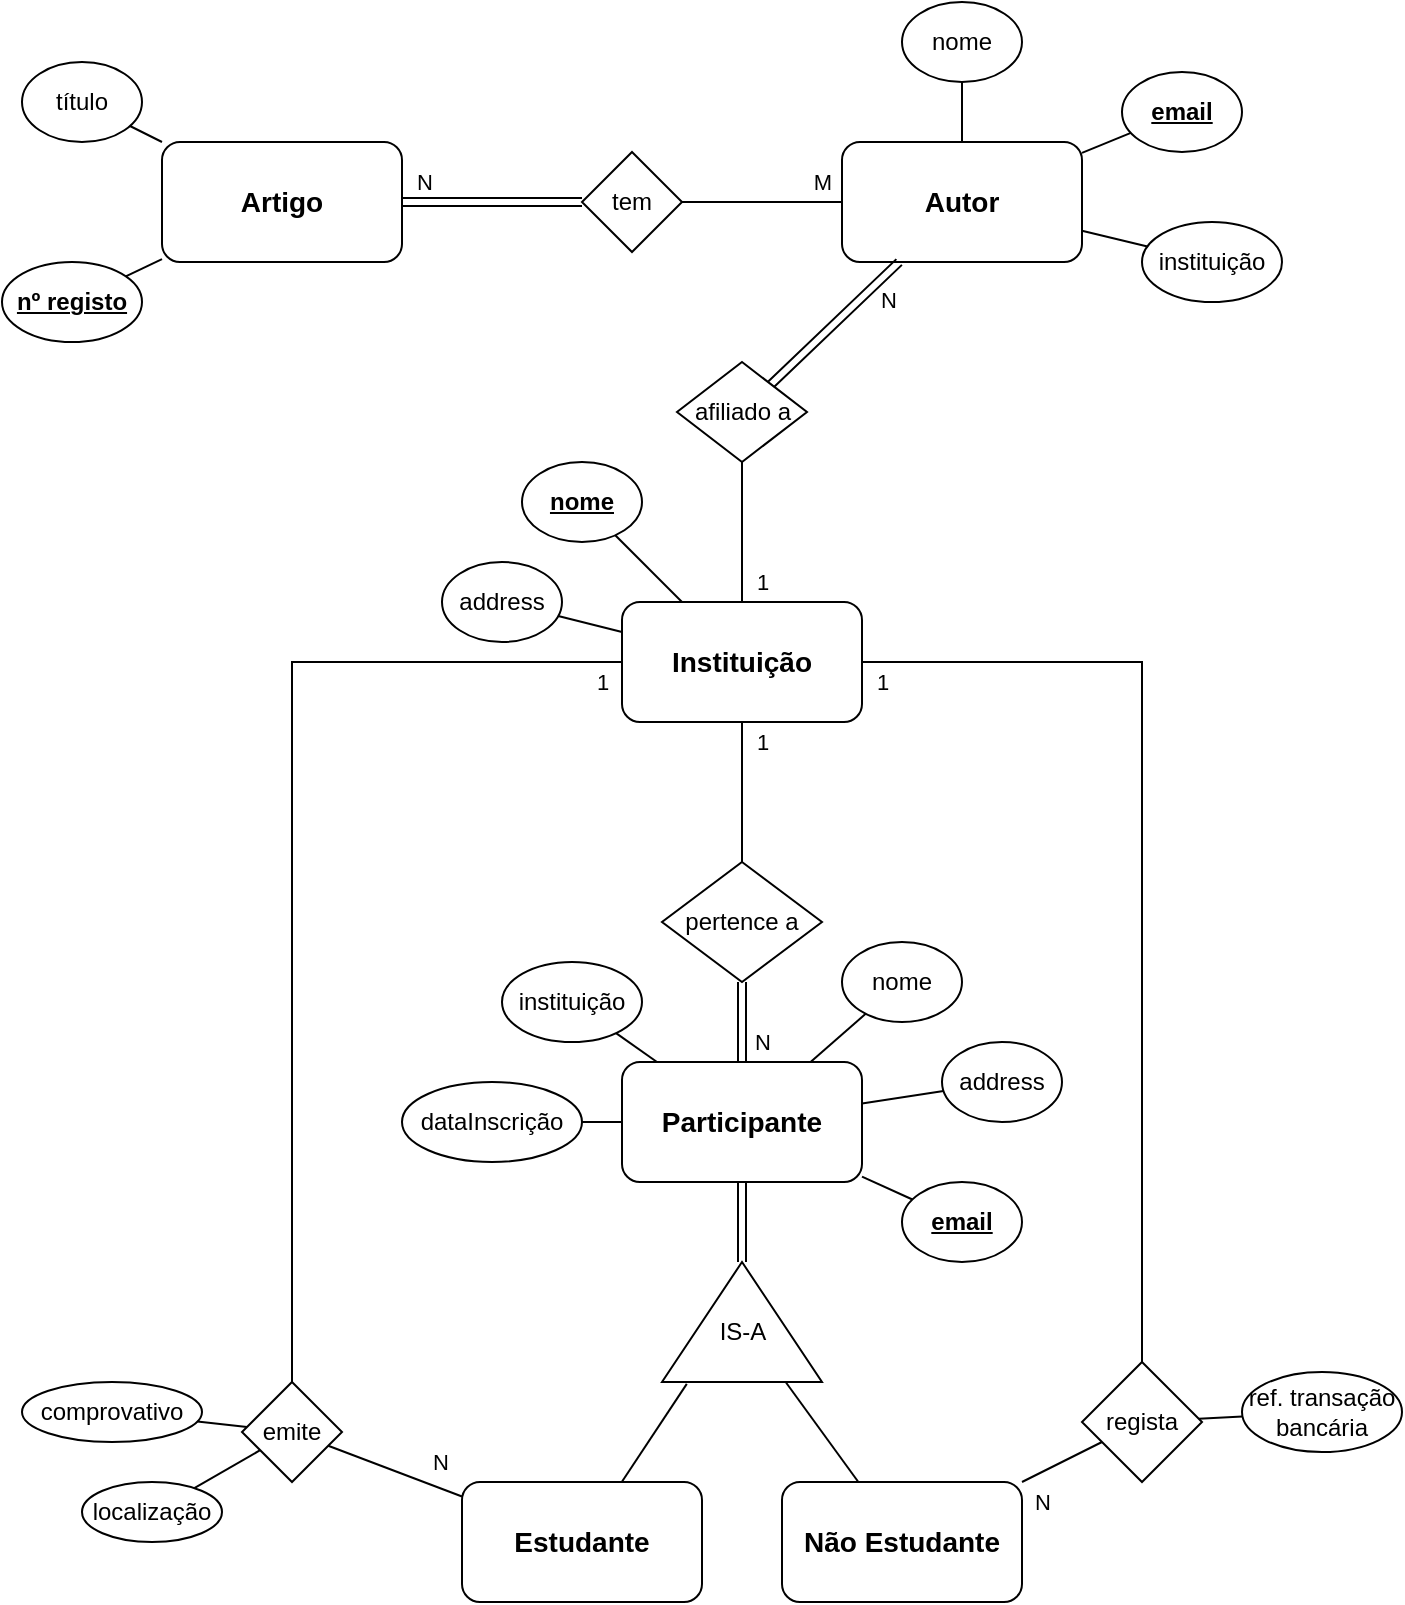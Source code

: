 <mxfile version="26.1.0">
  <diagram name="Página-1" id="QUByvhJLqShQEcAQ7hVG">
    <mxGraphModel dx="777" dy="776" grid="1" gridSize="10" guides="1" tooltips="1" connect="1" arrows="1" fold="1" page="1" pageScale="1" pageWidth="827" pageHeight="1169" math="0" shadow="0">
      <root>
        <mxCell id="0" />
        <mxCell id="1" parent="0" />
        <mxCell id="nzQGI6zBzVJNUCXNgy-H-1" value="&lt;font style=&quot;font-size: 14px;&quot;&gt;&lt;b&gt;Artigo&lt;/b&gt;&lt;/font&gt;" style="rounded=1;whiteSpace=wrap;html=1;" parent="1" vertex="1">
          <mxGeometry x="190" y="370" width="120" height="60" as="geometry" />
        </mxCell>
        <mxCell id="nzQGI6zBzVJNUCXNgy-H-3" value="&lt;font style=&quot;font-size: 14px;&quot;&gt;&lt;b&gt;Participante&lt;/b&gt;&lt;/font&gt;" style="rounded=1;whiteSpace=wrap;html=1;" parent="1" vertex="1">
          <mxGeometry x="420" y="830" width="120" height="60" as="geometry" />
        </mxCell>
        <mxCell id="nzQGI6zBzVJNUCXNgy-H-4" value="&lt;font style=&quot;font-size: 14px;&quot;&gt;&lt;b&gt;Instituição&lt;/b&gt;&lt;/font&gt;" style="rounded=1;whiteSpace=wrap;html=1;" parent="1" vertex="1">
          <mxGeometry x="420" y="600" width="120" height="60" as="geometry" />
        </mxCell>
        <mxCell id="nzQGI6zBzVJNUCXNgy-H-5" value="&lt;font style=&quot;font-size: 14px;&quot;&gt;&lt;b&gt;Autor&lt;/b&gt;&lt;/font&gt;" style="rounded=1;whiteSpace=wrap;html=1;" parent="1" vertex="1">
          <mxGeometry x="530" y="370" width="120" height="60" as="geometry" />
        </mxCell>
        <mxCell id="nzQGI6zBzVJNUCXNgy-H-6" value="tem" style="rhombus;whiteSpace=wrap;html=1;" parent="1" vertex="1">
          <mxGeometry x="400" y="375" width="50" height="50" as="geometry" />
        </mxCell>
        <mxCell id="nzQGI6zBzVJNUCXNgy-H-7" value="afiliado a" style="rhombus;whiteSpace=wrap;html=1;" parent="1" vertex="1">
          <mxGeometry x="447.5" y="480" width="65" height="50" as="geometry" />
        </mxCell>
        <mxCell id="nzQGI6zBzVJNUCXNgy-H-8" value="pertence a" style="rhombus;whiteSpace=wrap;html=1;" parent="1" vertex="1">
          <mxGeometry x="440" y="730" width="80" height="60" as="geometry" />
        </mxCell>
        <mxCell id="nzQGI6zBzVJNUCXNgy-H-11" value="" style="triangle;whiteSpace=wrap;html=1;rotation=-90;" parent="1" vertex="1">
          <mxGeometry x="450" y="920" width="60" height="80" as="geometry" />
        </mxCell>
        <mxCell id="nzQGI6zBzVJNUCXNgy-H-12" value="IS-A" style="text;html=1;align=center;verticalAlign=middle;resizable=0;points=[];autosize=1;strokeColor=none;fillColor=none;" parent="1" vertex="1">
          <mxGeometry x="455" y="950" width="50" height="30" as="geometry" />
        </mxCell>
        <mxCell id="nzQGI6zBzVJNUCXNgy-H-14" value="&lt;font style=&quot;font-size: 14px;&quot;&gt;&lt;b&gt;Não Estudante&lt;/b&gt;&lt;/font&gt;" style="rounded=1;whiteSpace=wrap;html=1;" parent="1" vertex="1">
          <mxGeometry x="500" y="1040" width="120" height="60" as="geometry" />
        </mxCell>
        <mxCell id="nzQGI6zBzVJNUCXNgy-H-15" value="&lt;font style=&quot;font-size: 14px;&quot;&gt;&lt;b&gt;Estudante&lt;/b&gt;&lt;/font&gt;" style="rounded=1;whiteSpace=wrap;html=1;" parent="1" vertex="1">
          <mxGeometry x="340" y="1040" width="120" height="60" as="geometry" />
        </mxCell>
        <mxCell id="nzQGI6zBzVJNUCXNgy-H-18" value="1" style="endArrow=none;html=1;rounded=0;" parent="1" source="nzQGI6zBzVJNUCXNgy-H-8" target="nzQGI6zBzVJNUCXNgy-H-4" edge="1">
          <mxGeometry x="0.714" y="-10" width="50" height="50" relative="1" as="geometry">
            <mxPoint x="125" y="644" as="sourcePoint" />
            <mxPoint x="175" y="594" as="targetPoint" />
            <mxPoint as="offset" />
          </mxGeometry>
        </mxCell>
        <mxCell id="nzQGI6zBzVJNUCXNgy-H-19" value="1" style="endArrow=none;html=1;rounded=0;" parent="1" source="nzQGI6zBzVJNUCXNgy-H-4" target="nzQGI6zBzVJNUCXNgy-H-7" edge="1">
          <mxGeometry x="-0.714" y="-10" width="50" height="50" relative="1" as="geometry">
            <mxPoint x="135" y="654" as="sourcePoint" />
            <mxPoint x="185" y="604" as="targetPoint" />
            <mxPoint as="offset" />
          </mxGeometry>
        </mxCell>
        <mxCell id="nzQGI6zBzVJNUCXNgy-H-20" value="N" style="endArrow=none;html=1;rounded=0;shape=link;" parent="1" source="nzQGI6zBzVJNUCXNgy-H-7" target="nzQGI6zBzVJNUCXNgy-H-5" edge="1">
          <mxGeometry x="0.6" y="-10" width="50" height="50" relative="1" as="geometry">
            <mxPoint x="255" y="664" as="sourcePoint" />
            <mxPoint x="305" y="614" as="targetPoint" />
            <mxPoint as="offset" />
          </mxGeometry>
        </mxCell>
        <mxCell id="nzQGI6zBzVJNUCXNgy-H-21" value="M" style="endArrow=none;html=1;rounded=0;" parent="1" source="nzQGI6zBzVJNUCXNgy-H-5" target="nzQGI6zBzVJNUCXNgy-H-6" edge="1">
          <mxGeometry x="-0.75" y="-10" width="50" height="50" relative="1" as="geometry">
            <mxPoint x="265" y="674" as="sourcePoint" />
            <mxPoint x="315" y="624" as="targetPoint" />
            <mxPoint as="offset" />
          </mxGeometry>
        </mxCell>
        <mxCell id="nzQGI6zBzVJNUCXNgy-H-22" value="" style="endArrow=none;html=1;rounded=0;shape=link;" parent="1" source="nzQGI6zBzVJNUCXNgy-H-6" target="nzQGI6zBzVJNUCXNgy-H-1" edge="1">
          <mxGeometry width="50" height="50" relative="1" as="geometry">
            <mxPoint x="275" y="684" as="sourcePoint" />
            <mxPoint x="325" y="634" as="targetPoint" />
          </mxGeometry>
        </mxCell>
        <mxCell id="nzQGI6zBzVJNUCXNgy-H-61" value="N" style="edgeLabel;html=1;align=center;verticalAlign=middle;resizable=0;points=[];" parent="nzQGI6zBzVJNUCXNgy-H-22" vertex="1" connectable="0">
          <mxGeometry x="0.097" y="2" relative="1" as="geometry">
            <mxPoint x="-30" y="-12" as="offset" />
          </mxGeometry>
        </mxCell>
        <mxCell id="nzQGI6zBzVJNUCXNgy-H-24" value="" style="endArrow=none;html=1;rounded=0;" parent="1" source="nzQGI6zBzVJNUCXNgy-H-14" target="nzQGI6zBzVJNUCXNgy-H-11" edge="1">
          <mxGeometry width="50" height="50" relative="1" as="geometry">
            <mxPoint x="135" y="654" as="sourcePoint" />
            <mxPoint x="185" y="604" as="targetPoint" />
          </mxGeometry>
        </mxCell>
        <mxCell id="nzQGI6zBzVJNUCXNgy-H-25" value="" style="endArrow=none;html=1;rounded=0;entryX=-0.016;entryY=0.155;entryDx=0;entryDy=0;entryPerimeter=0;" parent="1" source="nzQGI6zBzVJNUCXNgy-H-15" target="nzQGI6zBzVJNUCXNgy-H-11" edge="1">
          <mxGeometry width="50" height="50" relative="1" as="geometry">
            <mxPoint x="145" y="664" as="sourcePoint" />
            <mxPoint x="195" y="614" as="targetPoint" />
          </mxGeometry>
        </mxCell>
        <mxCell id="nzQGI6zBzVJNUCXNgy-H-26" value="" style="endArrow=none;html=1;rounded=0;shape=link;" parent="1" source="nzQGI6zBzVJNUCXNgy-H-11" target="nzQGI6zBzVJNUCXNgy-H-3" edge="1">
          <mxGeometry width="50" height="50" relative="1" as="geometry">
            <mxPoint x="155" y="674" as="sourcePoint" />
            <mxPoint x="205" y="624" as="targetPoint" />
          </mxGeometry>
        </mxCell>
        <mxCell id="nzQGI6zBzVJNUCXNgy-H-27" value="N" style="endArrow=none;html=1;rounded=0;shape=link;" parent="1" source="nzQGI6zBzVJNUCXNgy-H-3" target="nzQGI6zBzVJNUCXNgy-H-8" edge="1">
          <mxGeometry x="-0.5" y="-10" width="50" height="50" relative="1" as="geometry">
            <mxPoint x="165" y="684" as="sourcePoint" />
            <mxPoint x="215" y="634" as="targetPoint" />
            <mxPoint as="offset" />
          </mxGeometry>
        </mxCell>
        <mxCell id="nzQGI6zBzVJNUCXNgy-H-28" value="título" style="ellipse;whiteSpace=wrap;html=1;" parent="1" vertex="1">
          <mxGeometry x="120" y="330" width="60" height="40" as="geometry" />
        </mxCell>
        <mxCell id="nzQGI6zBzVJNUCXNgy-H-29" value="&lt;u&gt;&lt;b&gt;nº registo&lt;/b&gt;&lt;/u&gt;" style="ellipse;whiteSpace=wrap;html=1;" parent="1" vertex="1">
          <mxGeometry x="110" y="430" width="70" height="40" as="geometry" />
        </mxCell>
        <mxCell id="nzQGI6zBzVJNUCXNgy-H-31" value="" style="endArrow=none;html=1;rounded=0;" parent="1" source="nzQGI6zBzVJNUCXNgy-H-1" target="nzQGI6zBzVJNUCXNgy-H-29" edge="1">
          <mxGeometry width="50" height="50" relative="1" as="geometry">
            <mxPoint x="60" y="580" as="sourcePoint" />
            <mxPoint x="110" y="530" as="targetPoint" />
          </mxGeometry>
        </mxCell>
        <mxCell id="nzQGI6zBzVJNUCXNgy-H-32" value="" style="endArrow=none;html=1;rounded=0;" parent="1" source="nzQGI6zBzVJNUCXNgy-H-1" target="nzQGI6zBzVJNUCXNgy-H-28" edge="1">
          <mxGeometry width="50" height="50" relative="1" as="geometry">
            <mxPoint x="70" y="590" as="sourcePoint" />
            <mxPoint x="120" y="540" as="targetPoint" />
          </mxGeometry>
        </mxCell>
        <mxCell id="nzQGI6zBzVJNUCXNgy-H-33" value="&lt;b&gt;&lt;u&gt;email&lt;/u&gt;&lt;/b&gt;" style="ellipse;whiteSpace=wrap;html=1;" parent="1" vertex="1">
          <mxGeometry x="670" y="335" width="60" height="40" as="geometry" />
        </mxCell>
        <mxCell id="nzQGI6zBzVJNUCXNgy-H-34" value="nome" style="ellipse;whiteSpace=wrap;html=1;" parent="1" vertex="1">
          <mxGeometry x="560" y="300" width="60" height="40" as="geometry" />
        </mxCell>
        <mxCell id="nzQGI6zBzVJNUCXNgy-H-35" value="instituição" style="ellipse;whiteSpace=wrap;html=1;" parent="1" vertex="1">
          <mxGeometry x="680" y="410" width="70" height="40" as="geometry" />
        </mxCell>
        <mxCell id="nzQGI6zBzVJNUCXNgy-H-36" value="" style="endArrow=none;html=1;rounded=0;" parent="1" source="nzQGI6zBzVJNUCXNgy-H-5" target="nzQGI6zBzVJNUCXNgy-H-35" edge="1">
          <mxGeometry width="50" height="50" relative="1" as="geometry">
            <mxPoint x="500" y="490" as="sourcePoint" />
            <mxPoint x="550" y="440" as="targetPoint" />
          </mxGeometry>
        </mxCell>
        <mxCell id="nzQGI6zBzVJNUCXNgy-H-37" value="" style="endArrow=none;html=1;rounded=0;" parent="1" source="nzQGI6zBzVJNUCXNgy-H-5" target="nzQGI6zBzVJNUCXNgy-H-33" edge="1">
          <mxGeometry width="50" height="50" relative="1" as="geometry">
            <mxPoint x="645" y="410" as="sourcePoint" />
            <mxPoint x="695" y="360" as="targetPoint" />
          </mxGeometry>
        </mxCell>
        <mxCell id="nzQGI6zBzVJNUCXNgy-H-38" value="" style="endArrow=none;html=1;rounded=0;" parent="1" source="nzQGI6zBzVJNUCXNgy-H-5" target="nzQGI6zBzVJNUCXNgy-H-34" edge="1">
          <mxGeometry width="50" height="50" relative="1" as="geometry">
            <mxPoint x="80" y="600" as="sourcePoint" />
            <mxPoint x="130" y="550" as="targetPoint" />
          </mxGeometry>
        </mxCell>
        <mxCell id="nzQGI6zBzVJNUCXNgy-H-39" value="&lt;b&gt;&lt;u&gt;nome&lt;/u&gt;&lt;/b&gt;" style="ellipse;whiteSpace=wrap;html=1;" parent="1" vertex="1">
          <mxGeometry x="370" y="530" width="60" height="40" as="geometry" />
        </mxCell>
        <mxCell id="nzQGI6zBzVJNUCXNgy-H-40" value="address" style="ellipse;whiteSpace=wrap;html=1;" parent="1" vertex="1">
          <mxGeometry x="330" y="580" width="60" height="40" as="geometry" />
        </mxCell>
        <mxCell id="nzQGI6zBzVJNUCXNgy-H-41" value="" style="endArrow=none;html=1;rounded=0;" parent="1" source="nzQGI6zBzVJNUCXNgy-H-40" target="nzQGI6zBzVJNUCXNgy-H-4" edge="1">
          <mxGeometry width="50" height="50" relative="1" as="geometry">
            <mxPoint x="-50" y="580" as="sourcePoint" />
            <mxPoint y="530" as="targetPoint" />
          </mxGeometry>
        </mxCell>
        <mxCell id="nzQGI6zBzVJNUCXNgy-H-42" value="" style="endArrow=none;html=1;rounded=0;" parent="1" source="nzQGI6zBzVJNUCXNgy-H-4" target="nzQGI6zBzVJNUCXNgy-H-39" edge="1">
          <mxGeometry width="50" height="50" relative="1" as="geometry">
            <mxPoint x="-40" y="590" as="sourcePoint" />
            <mxPoint x="10" y="540" as="targetPoint" />
          </mxGeometry>
        </mxCell>
        <mxCell id="nzQGI6zBzVJNUCXNgy-H-44" value="regista" style="rhombus;whiteSpace=wrap;html=1;" parent="1" vertex="1">
          <mxGeometry x="650" y="980" width="60" height="60" as="geometry" />
        </mxCell>
        <mxCell id="nzQGI6zBzVJNUCXNgy-H-45" value="emite" style="rhombus;whiteSpace=wrap;html=1;" parent="1" vertex="1">
          <mxGeometry x="230" y="990" width="50" height="50" as="geometry" />
        </mxCell>
        <mxCell id="nzQGI6zBzVJNUCXNgy-H-46" value="N" style="endArrow=none;html=1;rounded=0;" parent="1" source="nzQGI6zBzVJNUCXNgy-H-15" target="nzQGI6zBzVJNUCXNgy-H-45" edge="1">
          <mxGeometry x="-0.568" y="-13" width="50" height="50" relative="1" as="geometry">
            <mxPoint x="254" y="840" as="sourcePoint" />
            <mxPoint x="304" y="790" as="targetPoint" />
            <mxPoint x="-1" as="offset" />
          </mxGeometry>
        </mxCell>
        <mxCell id="nzQGI6zBzVJNUCXNgy-H-47" value="1" style="endArrow=none;html=1;rounded=0;" parent="1" source="nzQGI6zBzVJNUCXNgy-H-44" target="nzQGI6zBzVJNUCXNgy-H-4" edge="1">
          <mxGeometry x="0.959" y="10" width="50" height="50" relative="1" as="geometry">
            <mxPoint x="264" y="850" as="sourcePoint" />
            <mxPoint x="314" y="800" as="targetPoint" />
            <Array as="points">
              <mxPoint x="680" y="630" />
            </Array>
            <mxPoint as="offset" />
          </mxGeometry>
        </mxCell>
        <mxCell id="nzQGI6zBzVJNUCXNgy-H-48" value="1" style="endArrow=none;html=1;rounded=0;" parent="1" source="nzQGI6zBzVJNUCXNgy-H-45" target="nzQGI6zBzVJNUCXNgy-H-4" edge="1">
          <mxGeometry x="0.962" y="-10" width="50" height="50" relative="1" as="geometry">
            <mxPoint x="274" y="860" as="sourcePoint" />
            <mxPoint x="324" y="810" as="targetPoint" />
            <Array as="points">
              <mxPoint x="255" y="630" />
            </Array>
            <mxPoint as="offset" />
          </mxGeometry>
        </mxCell>
        <mxCell id="nzQGI6zBzVJNUCXNgy-H-49" value="N" style="endArrow=none;html=1;rounded=0;" parent="1" source="nzQGI6zBzVJNUCXNgy-H-44" target="nzQGI6zBzVJNUCXNgy-H-14" edge="1">
          <mxGeometry x="0.8" y="13" width="50" height="50" relative="1" as="geometry">
            <mxPoint x="607" y="1015" as="sourcePoint" />
            <mxPoint x="540" y="990" as="targetPoint" />
            <mxPoint as="offset" />
          </mxGeometry>
        </mxCell>
        <mxCell id="nzQGI6zBzVJNUCXNgy-H-50" value="instituição" style="ellipse;whiteSpace=wrap;html=1;" parent="1" vertex="1">
          <mxGeometry x="360" y="780" width="70" height="40" as="geometry" />
        </mxCell>
        <mxCell id="nzQGI6zBzVJNUCXNgy-H-51" value="dataInscrição" style="ellipse;whiteSpace=wrap;html=1;" parent="1" vertex="1">
          <mxGeometry x="310" y="840" width="90" height="40" as="geometry" />
        </mxCell>
        <mxCell id="nzQGI6zBzVJNUCXNgy-H-52" value="&lt;b&gt;&lt;u&gt;email&lt;/u&gt;&lt;/b&gt;" style="ellipse;whiteSpace=wrap;html=1;" parent="1" vertex="1">
          <mxGeometry x="560" y="890" width="60" height="40" as="geometry" />
        </mxCell>
        <mxCell id="nzQGI6zBzVJNUCXNgy-H-53" value="address" style="ellipse;whiteSpace=wrap;html=1;" parent="1" vertex="1">
          <mxGeometry x="580" y="820" width="60" height="40" as="geometry" />
        </mxCell>
        <mxCell id="nzQGI6zBzVJNUCXNgy-H-54" value="nome" style="ellipse;whiteSpace=wrap;html=1;" parent="1" vertex="1">
          <mxGeometry x="530" y="770" width="60" height="40" as="geometry" />
        </mxCell>
        <mxCell id="nzQGI6zBzVJNUCXNgy-H-56" value="" style="endArrow=none;html=1;rounded=0;" parent="1" source="nzQGI6zBzVJNUCXNgy-H-3" target="nzQGI6zBzVJNUCXNgy-H-54" edge="1">
          <mxGeometry width="50" height="50" relative="1" as="geometry">
            <mxPoint x="370" y="960" as="sourcePoint" />
            <mxPoint x="340" y="930" as="targetPoint" />
          </mxGeometry>
        </mxCell>
        <mxCell id="nzQGI6zBzVJNUCXNgy-H-57" value="" style="endArrow=none;html=1;rounded=0;" parent="1" source="nzQGI6zBzVJNUCXNgy-H-3" target="nzQGI6zBzVJNUCXNgy-H-51" edge="1">
          <mxGeometry width="50" height="50" relative="1" as="geometry">
            <mxPoint x="380" y="970" as="sourcePoint" />
            <mxPoint x="350" y="940" as="targetPoint" />
          </mxGeometry>
        </mxCell>
        <mxCell id="nzQGI6zBzVJNUCXNgy-H-58" value="" style="endArrow=none;html=1;rounded=0;" parent="1" source="nzQGI6zBzVJNUCXNgy-H-3" target="nzQGI6zBzVJNUCXNgy-H-50" edge="1">
          <mxGeometry width="50" height="50" relative="1" as="geometry">
            <mxPoint x="390" y="980" as="sourcePoint" />
            <mxPoint x="360" y="950" as="targetPoint" />
          </mxGeometry>
        </mxCell>
        <mxCell id="nzQGI6zBzVJNUCXNgy-H-59" value="" style="endArrow=none;html=1;rounded=0;" parent="1" source="nzQGI6zBzVJNUCXNgy-H-3" target="nzQGI6zBzVJNUCXNgy-H-52" edge="1">
          <mxGeometry width="50" height="50" relative="1" as="geometry">
            <mxPoint x="370" y="960" as="sourcePoint" />
            <mxPoint x="390" y="920" as="targetPoint" />
          </mxGeometry>
        </mxCell>
        <mxCell id="nzQGI6zBzVJNUCXNgy-H-60" value="" style="endArrow=none;html=1;rounded=0;" parent="1" source="nzQGI6zBzVJNUCXNgy-H-3" target="nzQGI6zBzVJNUCXNgy-H-53" edge="1">
          <mxGeometry width="50" height="50" relative="1" as="geometry">
            <mxPoint x="380" y="970" as="sourcePoint" />
            <mxPoint x="400" y="930" as="targetPoint" />
          </mxGeometry>
        </mxCell>
        <mxCell id="nzQGI6zBzVJNUCXNgy-H-62" value="comprovativo" style="ellipse;whiteSpace=wrap;html=1;" parent="1" vertex="1">
          <mxGeometry x="120" y="990" width="90" height="30" as="geometry" />
        </mxCell>
        <mxCell id="nzQGI6zBzVJNUCXNgy-H-64" value="localização" style="ellipse;whiteSpace=wrap;html=1;" parent="1" vertex="1">
          <mxGeometry x="150" y="1040" width="70" height="30" as="geometry" />
        </mxCell>
        <mxCell id="nzQGI6zBzVJNUCXNgy-H-65" value="ref. transação bancária" style="ellipse;whiteSpace=wrap;html=1;" parent="1" vertex="1">
          <mxGeometry x="730" y="985" width="80" height="40" as="geometry" />
        </mxCell>
        <mxCell id="nzQGI6zBzVJNUCXNgy-H-66" value="" style="endArrow=none;html=1;rounded=0;" parent="1" source="nzQGI6zBzVJNUCXNgy-H-44" target="nzQGI6zBzVJNUCXNgy-H-65" edge="1">
          <mxGeometry width="50" height="50" relative="1" as="geometry">
            <mxPoint x="760" y="960" as="sourcePoint" />
            <mxPoint x="810" y="910" as="targetPoint" />
          </mxGeometry>
        </mxCell>
        <mxCell id="nzQGI6zBzVJNUCXNgy-H-67" value="" style="endArrow=none;html=1;rounded=0;" parent="1" source="nzQGI6zBzVJNUCXNgy-H-64" target="nzQGI6zBzVJNUCXNgy-H-45" edge="1">
          <mxGeometry width="50" height="50" relative="1" as="geometry">
            <mxPoint x="60" y="1050" as="sourcePoint" />
            <mxPoint x="110" y="1000" as="targetPoint" />
          </mxGeometry>
        </mxCell>
        <mxCell id="nzQGI6zBzVJNUCXNgy-H-68" value="" style="endArrow=none;html=1;rounded=0;" parent="1" source="nzQGI6zBzVJNUCXNgy-H-45" target="nzQGI6zBzVJNUCXNgy-H-62" edge="1">
          <mxGeometry width="50" height="50" relative="1" as="geometry">
            <mxPoint x="70" y="1060" as="sourcePoint" />
            <mxPoint x="120" y="1010" as="targetPoint" />
          </mxGeometry>
        </mxCell>
      </root>
    </mxGraphModel>
  </diagram>
</mxfile>
